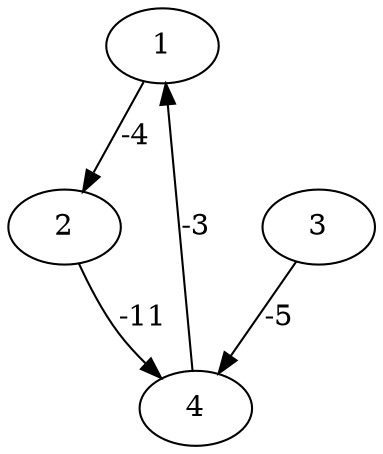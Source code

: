digraph g {
    1 -> 2 [cost = -4 , label = "-4"]
    3 -> 4 [cost = -5 , label = "-5"]
    2 -> 4 [cost = -11 , label = "-11"]
    4 -> 1 [cost = -3 , label = "-3"]
}